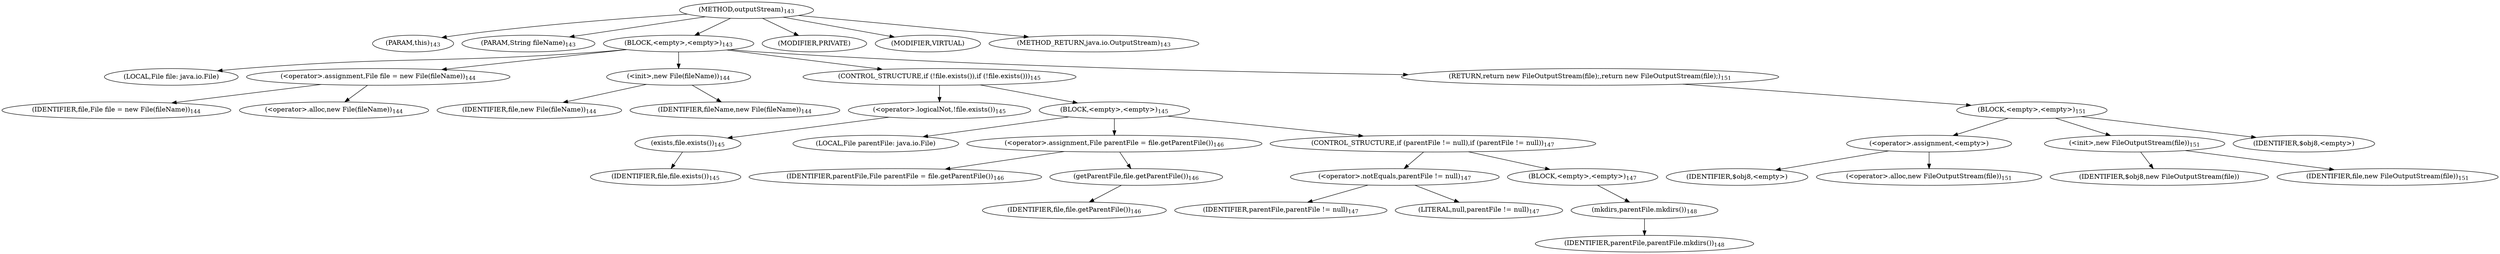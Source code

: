 digraph "outputStream" {  
"291" [label = <(METHOD,outputStream)<SUB>143</SUB>> ]
"292" [label = <(PARAM,this)<SUB>143</SUB>> ]
"293" [label = <(PARAM,String fileName)<SUB>143</SUB>> ]
"294" [label = <(BLOCK,&lt;empty&gt;,&lt;empty&gt;)<SUB>143</SUB>> ]
"16" [label = <(LOCAL,File file: java.io.File)> ]
"295" [label = <(&lt;operator&gt;.assignment,File file = new File(fileName))<SUB>144</SUB>> ]
"296" [label = <(IDENTIFIER,file,File file = new File(fileName))<SUB>144</SUB>> ]
"297" [label = <(&lt;operator&gt;.alloc,new File(fileName))<SUB>144</SUB>> ]
"298" [label = <(&lt;init&gt;,new File(fileName))<SUB>144</SUB>> ]
"15" [label = <(IDENTIFIER,file,new File(fileName))<SUB>144</SUB>> ]
"299" [label = <(IDENTIFIER,fileName,new File(fileName))<SUB>144</SUB>> ]
"300" [label = <(CONTROL_STRUCTURE,if (!file.exists()),if (!file.exists()))<SUB>145</SUB>> ]
"301" [label = <(&lt;operator&gt;.logicalNot,!file.exists())<SUB>145</SUB>> ]
"302" [label = <(exists,file.exists())<SUB>145</SUB>> ]
"303" [label = <(IDENTIFIER,file,file.exists())<SUB>145</SUB>> ]
"304" [label = <(BLOCK,&lt;empty&gt;,&lt;empty&gt;)<SUB>145</SUB>> ]
"305" [label = <(LOCAL,File parentFile: java.io.File)> ]
"306" [label = <(&lt;operator&gt;.assignment,File parentFile = file.getParentFile())<SUB>146</SUB>> ]
"307" [label = <(IDENTIFIER,parentFile,File parentFile = file.getParentFile())<SUB>146</SUB>> ]
"308" [label = <(getParentFile,file.getParentFile())<SUB>146</SUB>> ]
"309" [label = <(IDENTIFIER,file,file.getParentFile())<SUB>146</SUB>> ]
"310" [label = <(CONTROL_STRUCTURE,if (parentFile != null),if (parentFile != null))<SUB>147</SUB>> ]
"311" [label = <(&lt;operator&gt;.notEquals,parentFile != null)<SUB>147</SUB>> ]
"312" [label = <(IDENTIFIER,parentFile,parentFile != null)<SUB>147</SUB>> ]
"313" [label = <(LITERAL,null,parentFile != null)<SUB>147</SUB>> ]
"314" [label = <(BLOCK,&lt;empty&gt;,&lt;empty&gt;)<SUB>147</SUB>> ]
"315" [label = <(mkdirs,parentFile.mkdirs())<SUB>148</SUB>> ]
"316" [label = <(IDENTIFIER,parentFile,parentFile.mkdirs())<SUB>148</SUB>> ]
"317" [label = <(RETURN,return new FileOutputStream(file);,return new FileOutputStream(file);)<SUB>151</SUB>> ]
"318" [label = <(BLOCK,&lt;empty&gt;,&lt;empty&gt;)<SUB>151</SUB>> ]
"319" [label = <(&lt;operator&gt;.assignment,&lt;empty&gt;)> ]
"320" [label = <(IDENTIFIER,$obj8,&lt;empty&gt;)> ]
"321" [label = <(&lt;operator&gt;.alloc,new FileOutputStream(file))<SUB>151</SUB>> ]
"322" [label = <(&lt;init&gt;,new FileOutputStream(file))<SUB>151</SUB>> ]
"323" [label = <(IDENTIFIER,$obj8,new FileOutputStream(file))> ]
"324" [label = <(IDENTIFIER,file,new FileOutputStream(file))<SUB>151</SUB>> ]
"325" [label = <(IDENTIFIER,$obj8,&lt;empty&gt;)> ]
"326" [label = <(MODIFIER,PRIVATE)> ]
"327" [label = <(MODIFIER,VIRTUAL)> ]
"328" [label = <(METHOD_RETURN,java.io.OutputStream)<SUB>143</SUB>> ]
  "291" -> "292" 
  "291" -> "293" 
  "291" -> "294" 
  "291" -> "326" 
  "291" -> "327" 
  "291" -> "328" 
  "294" -> "16" 
  "294" -> "295" 
  "294" -> "298" 
  "294" -> "300" 
  "294" -> "317" 
  "295" -> "296" 
  "295" -> "297" 
  "298" -> "15" 
  "298" -> "299" 
  "300" -> "301" 
  "300" -> "304" 
  "301" -> "302" 
  "302" -> "303" 
  "304" -> "305" 
  "304" -> "306" 
  "304" -> "310" 
  "306" -> "307" 
  "306" -> "308" 
  "308" -> "309" 
  "310" -> "311" 
  "310" -> "314" 
  "311" -> "312" 
  "311" -> "313" 
  "314" -> "315" 
  "315" -> "316" 
  "317" -> "318" 
  "318" -> "319" 
  "318" -> "322" 
  "318" -> "325" 
  "319" -> "320" 
  "319" -> "321" 
  "322" -> "323" 
  "322" -> "324" 
}
